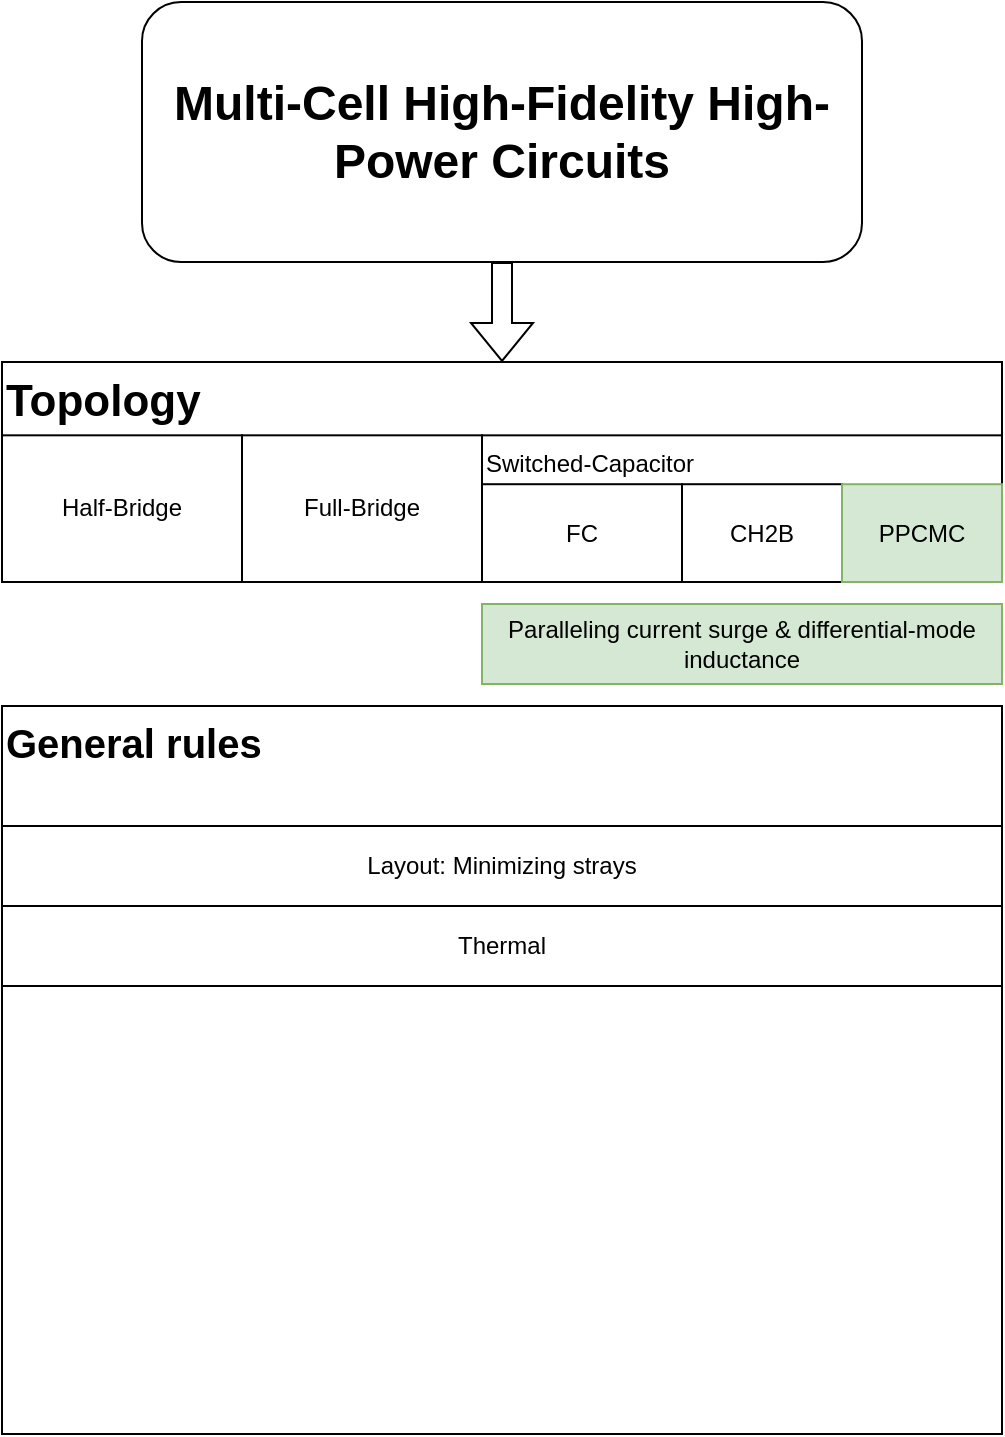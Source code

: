 <mxfile version="24.0.9" type="github">
  <diagram id="C2fSY1v2SiZeoUbDoYyL" name="Page-1">
    <mxGraphModel dx="1147" dy="634" grid="0" gridSize="10" guides="1" tooltips="1" connect="1" arrows="1" fold="1" page="1" pageScale="1" pageWidth="1169" pageHeight="827" math="0" shadow="0">
      <root>
        <mxCell id="0" />
        <mxCell id="1" parent="0" />
        <mxCell id="amalOigmN-ex_Px7Ythu-1" value="&lt;h1&gt;Multi-Cell High-Fidelity High-Power Circuits&lt;/h1&gt;" style="rounded=1;whiteSpace=wrap;html=1;" vertex="1" parent="1">
          <mxGeometry x="170" y="10" width="360" height="130" as="geometry" />
        </mxCell>
        <mxCell id="amalOigmN-ex_Px7Ythu-3" value="" style="shape=flexArrow;endArrow=classic;html=1;rounded=0;exitX=0.5;exitY=1;exitDx=0;exitDy=0;entryX=0.5;entryY=0;entryDx=0;entryDy=0;" edge="1" parent="1" source="amalOigmN-ex_Px7Ythu-1" target="amalOigmN-ex_Px7Ythu-2">
          <mxGeometry width="50" height="50" relative="1" as="geometry">
            <mxPoint x="340" y="180" as="sourcePoint" />
            <mxPoint x="390" y="130" as="targetPoint" />
          </mxGeometry>
        </mxCell>
        <mxCell id="amalOigmN-ex_Px7Ythu-11" value="" style="group;align=left;" vertex="1" connectable="0" parent="1">
          <mxGeometry x="100" y="190" width="500" height="110" as="geometry" />
        </mxCell>
        <mxCell id="amalOigmN-ex_Px7Ythu-2" value="&lt;font size=&quot;1&quot;&gt;&lt;b style=&quot;font-size: 22px;&quot;&gt;Topology&lt;/b&gt;&lt;/font&gt;" style="rounded=0;whiteSpace=wrap;html=1;align=left;verticalAlign=top;" vertex="1" parent="amalOigmN-ex_Px7Ythu-11">
          <mxGeometry width="500" height="110" as="geometry" />
        </mxCell>
        <mxCell id="amalOigmN-ex_Px7Ythu-4" value="Half-Bridge" style="rounded=0;whiteSpace=wrap;html=1;" vertex="1" parent="amalOigmN-ex_Px7Ythu-11">
          <mxGeometry y="36.667" width="120" height="73.333" as="geometry" />
        </mxCell>
        <mxCell id="amalOigmN-ex_Px7Ythu-5" value="&lt;div&gt;Full-Bridge&lt;/div&gt;" style="rounded=0;whiteSpace=wrap;html=1;" vertex="1" parent="amalOigmN-ex_Px7Ythu-11">
          <mxGeometry x="120" y="36.667" width="120" height="73.333" as="geometry" />
        </mxCell>
        <mxCell id="amalOigmN-ex_Px7Ythu-6" value="Switched-Capacitor" style="rounded=0;whiteSpace=wrap;html=1;verticalAlign=top;align=left;" vertex="1" parent="amalOigmN-ex_Px7Ythu-11">
          <mxGeometry x="240" y="36.67" width="260" height="73.33" as="geometry" />
        </mxCell>
        <mxCell id="amalOigmN-ex_Px7Ythu-7" value="FC" style="rounded=0;whiteSpace=wrap;html=1;" vertex="1" parent="amalOigmN-ex_Px7Ythu-11">
          <mxGeometry x="240" y="61.111" width="100" height="48.889" as="geometry" />
        </mxCell>
        <mxCell id="amalOigmN-ex_Px7Ythu-8" value="&lt;div&gt;CH2B&lt;br&gt;&lt;/div&gt;" style="rounded=0;whiteSpace=wrap;html=1;" vertex="1" parent="amalOigmN-ex_Px7Ythu-11">
          <mxGeometry x="340" y="61.111" width="80" height="48.889" as="geometry" />
        </mxCell>
        <mxCell id="amalOigmN-ex_Px7Ythu-9" value="&lt;div&gt;PPCMC&lt;br&gt;&lt;/div&gt;" style="rounded=0;whiteSpace=wrap;html=1;fillColor=#d5e8d4;strokeColor=#82b366;" vertex="1" parent="amalOigmN-ex_Px7Ythu-11">
          <mxGeometry x="420" y="61.111" width="80" height="48.889" as="geometry" />
        </mxCell>
        <mxCell id="amalOigmN-ex_Px7Ythu-23" value="" style="group" vertex="1" connectable="0" parent="1">
          <mxGeometry x="100" y="362" width="500" height="364" as="geometry" />
        </mxCell>
        <mxCell id="amalOigmN-ex_Px7Ythu-19" value="&lt;div&gt;&lt;b&gt;&lt;font style=&quot;font-size: 20px;&quot;&gt;General rules&lt;/font&gt;&lt;/b&gt;&lt;br&gt;&lt;/div&gt;" style="rounded=0;whiteSpace=wrap;html=1;align=left;verticalAlign=top;" vertex="1" parent="amalOigmN-ex_Px7Ythu-23">
          <mxGeometry width="500" height="364" as="geometry" />
        </mxCell>
        <mxCell id="amalOigmN-ex_Px7Ythu-22" value="Layout: Minimizing strays" style="rounded=0;whiteSpace=wrap;html=1;" vertex="1" parent="amalOigmN-ex_Px7Ythu-23">
          <mxGeometry y="60" width="500" height="40" as="geometry" />
        </mxCell>
        <mxCell id="amalOigmN-ex_Px7Ythu-24" value="Thermal" style="rounded=0;whiteSpace=wrap;html=1;" vertex="1" parent="amalOigmN-ex_Px7Ythu-23">
          <mxGeometry y="100" width="500" height="40" as="geometry" />
        </mxCell>
        <mxCell id="amalOigmN-ex_Px7Ythu-25" value="Paralleling current surge &amp;amp; differential-mode inductance" style="rounded=0;whiteSpace=wrap;html=1;fillColor=#d5e8d4;strokeColor=#82b366;" vertex="1" parent="1">
          <mxGeometry x="340" y="311" width="260" height="40" as="geometry" />
        </mxCell>
      </root>
    </mxGraphModel>
  </diagram>
</mxfile>

